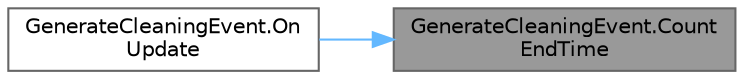 digraph "GenerateCleaningEvent.CountEndTime"
{
 // LATEX_PDF_SIZE
  bgcolor="transparent";
  edge [fontname=Helvetica,fontsize=10,labelfontname=Helvetica,labelfontsize=10];
  node [fontname=Helvetica,fontsize=10,shape=box,height=0.2,width=0.4];
  rankdir="RL";
  Node1 [id="Node000001",label="GenerateCleaningEvent.Count\lEndTime",height=0.2,width=0.4,color="gray40", fillcolor="grey60", style="filled", fontcolor="black",tooltip=" "];
  Node1 -> Node2 [id="edge1_Node000001_Node000002",dir="back",color="steelblue1",style="solid",tooltip=" "];
  Node2 [id="Node000002",label="GenerateCleaningEvent.On\lUpdate",height=0.2,width=0.4,color="grey40", fillcolor="white", style="filled",URL="$class_generate_cleaning_event.html#a7d0c77e47be73520df08c896e47f8ff1",tooltip="イベント実行処理"];
}
